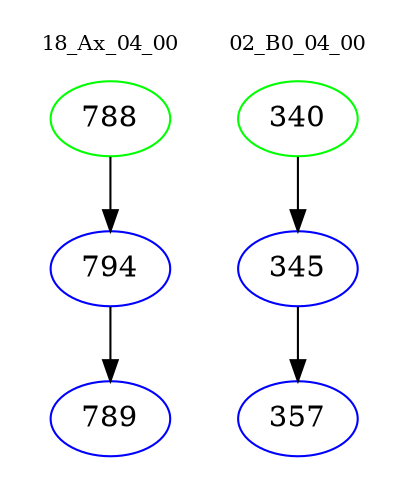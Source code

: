 digraph{
subgraph cluster_0 {
color = white
label = "18_Ax_04_00";
fontsize=10;
T0_788 [label="788", color="green"]
T0_788 -> T0_794 [color="black"]
T0_794 [label="794", color="blue"]
T0_794 -> T0_789 [color="black"]
T0_789 [label="789", color="blue"]
}
subgraph cluster_1 {
color = white
label = "02_B0_04_00";
fontsize=10;
T1_340 [label="340", color="green"]
T1_340 -> T1_345 [color="black"]
T1_345 [label="345", color="blue"]
T1_345 -> T1_357 [color="black"]
T1_357 [label="357", color="blue"]
}
}
